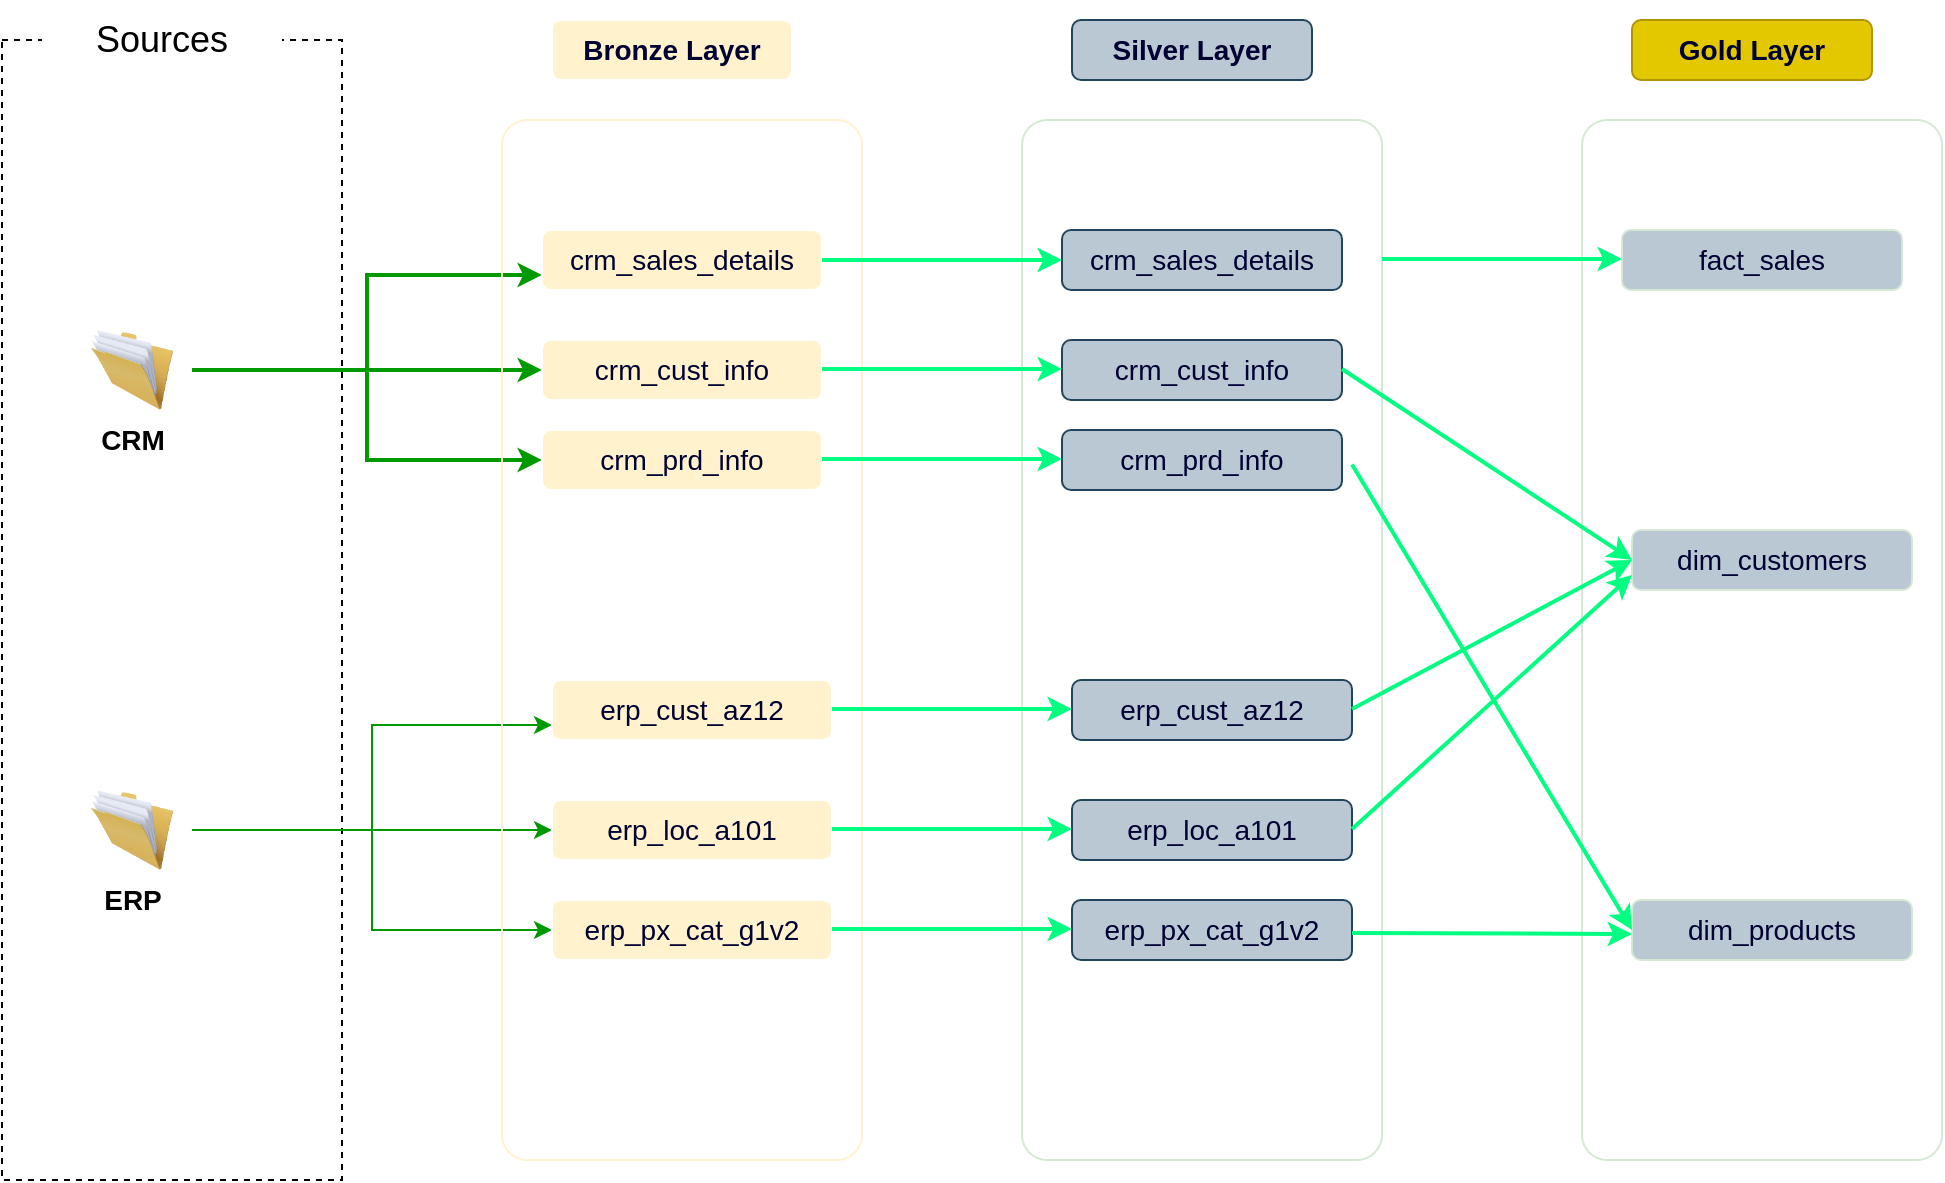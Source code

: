 <mxfile version="27.0.9">
  <diagram name="Page-1" id="YbG_gD7TnkDRAm2bFyGl">
    <mxGraphModel dx="1224" dy="1192" grid="1" gridSize="10" guides="1" tooltips="1" connect="1" arrows="1" fold="1" page="1" pageScale="1" pageWidth="1100" pageHeight="850" math="0" shadow="0">
      <root>
        <mxCell id="0" />
        <mxCell id="1" parent="0" />
        <mxCell id="KDW4vWOTH6h25RnNRjoE-1" value="" style="rounded=0;whiteSpace=wrap;html=1;dashed=1;fillColor=none;" parent="1" vertex="1">
          <mxGeometry x="30" y="230" width="170" height="570" as="geometry" />
        </mxCell>
        <mxCell id="KDW4vWOTH6h25RnNRjoE-3" value="&lt;font style=&quot;font-size: 18px;&quot;&gt;Sources&lt;/font&gt;" style="rounded=1;whiteSpace=wrap;html=1;strokeColor=none;" parent="1" vertex="1">
          <mxGeometry x="50" y="210" width="120" height="40" as="geometry" />
        </mxCell>
        <mxCell id="KDW4vWOTH6h25RnNRjoE-14" style="edgeStyle=orthogonalEdgeStyle;rounded=0;orthogonalLoop=1;jettySize=auto;html=1;exitX=1;exitY=0.5;exitDx=0;exitDy=0;entryX=0;entryY=0.75;entryDx=0;entryDy=0;strokeColor=#009900;strokeWidth=2;" parent="1" source="KDW4vWOTH6h25RnNRjoE-4" target="KDW4vWOTH6h25RnNRjoE-8" edge="1">
          <mxGeometry relative="1" as="geometry" />
        </mxCell>
        <mxCell id="KDW4vWOTH6h25RnNRjoE-15" style="edgeStyle=orthogonalEdgeStyle;rounded=0;orthogonalLoop=1;jettySize=auto;html=1;entryX=0;entryY=0.5;entryDx=0;entryDy=0;strokeColor=#009900;strokeWidth=2;" parent="1" source="KDW4vWOTH6h25RnNRjoE-4" target="KDW4vWOTH6h25RnNRjoE-9" edge="1">
          <mxGeometry relative="1" as="geometry" />
        </mxCell>
        <mxCell id="KDW4vWOTH6h25RnNRjoE-17" style="edgeStyle=orthogonalEdgeStyle;rounded=0;orthogonalLoop=1;jettySize=auto;html=1;entryX=0;entryY=0.5;entryDx=0;entryDy=0;strokeColor=#009900;strokeWidth=2;" parent="1" source="KDW4vWOTH6h25RnNRjoE-4" target="KDW4vWOTH6h25RnNRjoE-10" edge="1">
          <mxGeometry relative="1" as="geometry" />
        </mxCell>
        <mxCell id="KDW4vWOTH6h25RnNRjoE-4" value="&lt;font style=&quot;font-size: 14px;&quot;&gt;&lt;b&gt;CRM&lt;/b&gt;&lt;/font&gt;" style="image;html=1;image=img/lib/clip_art/general/Full_Folder_128x128.png" parent="1" vertex="1">
          <mxGeometry x="65" y="375" width="60" height="40" as="geometry" />
        </mxCell>
        <mxCell id="KDW4vWOTH6h25RnNRjoE-18" style="edgeStyle=orthogonalEdgeStyle;rounded=0;orthogonalLoop=1;jettySize=auto;html=1;entryX=0;entryY=0.75;entryDx=0;entryDy=0;strokeColor=#009900;" parent="1" source="KDW4vWOTH6h25RnNRjoE-5" target="KDW4vWOTH6h25RnNRjoE-11" edge="1">
          <mxGeometry relative="1" as="geometry" />
        </mxCell>
        <mxCell id="KDW4vWOTH6h25RnNRjoE-19" style="edgeStyle=orthogonalEdgeStyle;rounded=0;orthogonalLoop=1;jettySize=auto;html=1;entryX=0;entryY=0.5;entryDx=0;entryDy=0;strokeColor=#009900;" parent="1" source="KDW4vWOTH6h25RnNRjoE-5" target="KDW4vWOTH6h25RnNRjoE-12" edge="1">
          <mxGeometry relative="1" as="geometry" />
        </mxCell>
        <mxCell id="KDW4vWOTH6h25RnNRjoE-20" style="edgeStyle=orthogonalEdgeStyle;rounded=0;orthogonalLoop=1;jettySize=auto;html=1;entryX=0;entryY=0.5;entryDx=0;entryDy=0;strokeColor=#009900;" parent="1" source="KDW4vWOTH6h25RnNRjoE-5" target="KDW4vWOTH6h25RnNRjoE-13" edge="1">
          <mxGeometry relative="1" as="geometry" />
        </mxCell>
        <mxCell id="KDW4vWOTH6h25RnNRjoE-5" value="&lt;font style=&quot;font-size: 14px;&quot;&gt;&lt;b&gt;ERP&lt;/b&gt;&lt;/font&gt;" style="image;html=1;image=img/lib/clip_art/general/Full_Folder_128x128.png" parent="1" vertex="1">
          <mxGeometry x="65" y="605" width="60" height="40" as="geometry" />
        </mxCell>
        <mxCell id="KDW4vWOTH6h25RnNRjoE-6" value="" style="rounded=1;whiteSpace=wrap;html=1;fillColor=none;strokeColor=#FFF2CC;arcSize=7;" parent="1" vertex="1">
          <mxGeometry x="280" y="270" width="180" height="520" as="geometry" />
        </mxCell>
        <mxCell id="KDW4vWOTH6h25RnNRjoE-7" value="&lt;font style=&quot;font-size: 14px; color: rgb(0, 0, 51);&quot;&gt;&lt;b&gt;Bronze Layer&lt;/b&gt;&lt;/font&gt;" style="rounded=1;whiteSpace=wrap;html=1;strokeColor=#FFFFFF;fillColor=#FFF2CC;" parent="1" vertex="1">
          <mxGeometry x="305" y="220" width="120" height="30" as="geometry" />
        </mxCell>
        <mxCell id="KDW4vWOTH6h25RnNRjoE-8" value="&lt;font color=&quot;#000033&quot;&gt;&lt;span style=&quot;font-size: 14px;&quot;&gt;crm_sales_details&lt;/span&gt;&lt;/font&gt;" style="rounded=1;whiteSpace=wrap;html=1;strokeColor=#FFFFFF;fillColor=#FFF2CC;" parent="1" vertex="1">
          <mxGeometry x="300" y="325" width="140" height="30" as="geometry" />
        </mxCell>
        <mxCell id="KDW4vWOTH6h25RnNRjoE-9" value="&lt;font color=&quot;#000033&quot;&gt;&lt;span style=&quot;font-size: 14px;&quot;&gt;crm_cust_info&lt;/span&gt;&lt;/font&gt;" style="rounded=1;whiteSpace=wrap;html=1;strokeColor=#FFFFFF;fillColor=#FFF2CC;align=center;" parent="1" vertex="1">
          <mxGeometry x="300" y="380" width="140" height="30" as="geometry" />
        </mxCell>
        <mxCell id="KDW4vWOTH6h25RnNRjoE-10" value="&lt;font color=&quot;#000033&quot;&gt;&lt;span style=&quot;font-size: 14px;&quot;&gt;crm_prd_info&lt;/span&gt;&lt;/font&gt;" style="rounded=1;whiteSpace=wrap;html=1;strokeColor=#FFFFFF;fillColor=#FFF2CC;" parent="1" vertex="1">
          <mxGeometry x="300" y="425" width="140" height="30" as="geometry" />
        </mxCell>
        <mxCell id="KDW4vWOTH6h25RnNRjoE-11" value="&lt;font color=&quot;#000033&quot;&gt;&lt;span style=&quot;font-size: 14px;&quot;&gt;erp_cust_az12&lt;/span&gt;&lt;/font&gt;" style="rounded=1;whiteSpace=wrap;html=1;strokeColor=#FFFFFF;fillColor=#FFF2CC;" parent="1" vertex="1">
          <mxGeometry x="305" y="550" width="140" height="30" as="geometry" />
        </mxCell>
        <mxCell id="KDW4vWOTH6h25RnNRjoE-12" value="&lt;font color=&quot;#000033&quot;&gt;&lt;span style=&quot;font-size: 14px;&quot;&gt;erp_loc_a101&lt;/span&gt;&lt;/font&gt;" style="rounded=1;whiteSpace=wrap;html=1;strokeColor=#FFFFFF;fillColor=#FFF2CC;" parent="1" vertex="1">
          <mxGeometry x="305" y="610" width="140" height="30" as="geometry" />
        </mxCell>
        <mxCell id="KDW4vWOTH6h25RnNRjoE-13" value="&lt;font color=&quot;#000033&quot;&gt;&lt;span style=&quot;font-size: 14px;&quot;&gt;erp_px_cat_g1v2&lt;/span&gt;&lt;/font&gt;" style="rounded=1;whiteSpace=wrap;html=1;strokeColor=#FFFFFF;fillColor=#FFF2CC;" parent="1" vertex="1">
          <mxGeometry x="305" y="660" width="140" height="30" as="geometry" />
        </mxCell>
        <mxCell id="rI8X22IkAqgXYD7cuIS5-1" value="" style="rounded=1;whiteSpace=wrap;html=1;fillColor=none;strokeColor=#D5E8D4;arcSize=7;" parent="1" vertex="1">
          <mxGeometry x="540" y="270" width="180" height="520" as="geometry" />
        </mxCell>
        <mxCell id="rI8X22IkAqgXYD7cuIS5-2" value="&lt;font style=&quot;font-size: 14px; color: rgb(0, 0, 51);&quot;&gt;&lt;b&gt;Silver Layer&lt;/b&gt;&lt;/font&gt;" style="rounded=1;whiteSpace=wrap;html=1;strokeColor=#23445d;fillColor=#bac8d3;" parent="1" vertex="1">
          <mxGeometry x="565" y="220" width="120" height="30" as="geometry" />
        </mxCell>
        <mxCell id="rI8X22IkAqgXYD7cuIS5-3" value="&lt;font color=&quot;#000033&quot;&gt;&lt;span style=&quot;font-size: 14px;&quot;&gt;crm_sales_details&lt;/span&gt;&lt;/font&gt;" style="rounded=1;whiteSpace=wrap;html=1;strokeColor=#23445d;fillColor=#bac8d3;" parent="1" vertex="1">
          <mxGeometry x="560" y="325" width="140" height="30" as="geometry" />
        </mxCell>
        <mxCell id="rI8X22IkAqgXYD7cuIS5-4" value="&lt;font color=&quot;#000033&quot;&gt;&lt;span style=&quot;font-size: 14px;&quot;&gt;crm_cust_info&lt;/span&gt;&lt;/font&gt;" style="rounded=1;whiteSpace=wrap;html=1;strokeColor=#23445d;fillColor=#bac8d3;align=center;" parent="1" vertex="1">
          <mxGeometry x="560" y="380" width="140" height="30" as="geometry" />
        </mxCell>
        <mxCell id="rI8X22IkAqgXYD7cuIS5-5" value="&lt;font color=&quot;#000033&quot;&gt;&lt;span style=&quot;font-size: 14px;&quot;&gt;crm_prd_info&lt;/span&gt;&lt;/font&gt;" style="rounded=1;whiteSpace=wrap;html=1;strokeColor=#23445d;fillColor=#bac8d3;" parent="1" vertex="1">
          <mxGeometry x="560" y="425" width="140" height="30" as="geometry" />
        </mxCell>
        <mxCell id="rI8X22IkAqgXYD7cuIS5-6" value="&lt;font color=&quot;#000033&quot;&gt;&lt;span style=&quot;font-size: 14px;&quot;&gt;erp_cust_az12&lt;/span&gt;&lt;/font&gt;" style="rounded=1;whiteSpace=wrap;html=1;strokeColor=#23445d;fillColor=#bac8d3;" parent="1" vertex="1">
          <mxGeometry x="565" y="550" width="140" height="30" as="geometry" />
        </mxCell>
        <mxCell id="rI8X22IkAqgXYD7cuIS5-7" value="&lt;font color=&quot;#000033&quot;&gt;&lt;span style=&quot;font-size: 14px;&quot;&gt;erp_loc_a101&lt;/span&gt;&lt;/font&gt;" style="rounded=1;whiteSpace=wrap;html=1;strokeColor=#23445d;fillColor=#bac8d3;" parent="1" vertex="1">
          <mxGeometry x="565" y="610" width="140" height="30" as="geometry" />
        </mxCell>
        <mxCell id="rI8X22IkAqgXYD7cuIS5-8" value="&lt;font color=&quot;#000033&quot;&gt;&lt;span style=&quot;font-size: 14px;&quot;&gt;erp_px_cat_g1v2&lt;/span&gt;&lt;/font&gt;" style="rounded=1;whiteSpace=wrap;html=1;strokeColor=#23445d;fillColor=#bac8d3;" parent="1" vertex="1">
          <mxGeometry x="565" y="660" width="140" height="30" as="geometry" />
        </mxCell>
        <mxCell id="rI8X22IkAqgXYD7cuIS5-9" value="" style="endArrow=classic;html=1;rounded=0;exitX=1;exitY=0.5;exitDx=0;exitDy=0;strokeWidth=2;strokeColor=#00FF80;" parent="1" source="KDW4vWOTH6h25RnNRjoE-8" edge="1">
          <mxGeometry width="50" height="50" relative="1" as="geometry">
            <mxPoint x="510" y="390" as="sourcePoint" />
            <mxPoint x="560" y="340" as="targetPoint" />
          </mxGeometry>
        </mxCell>
        <mxCell id="rI8X22IkAqgXYD7cuIS5-10" value="" style="endArrow=classic;html=1;rounded=0;exitX=1;exitY=0.5;exitDx=0;exitDy=0;strokeWidth=2;strokeColor=#00FF80;" parent="1" edge="1">
          <mxGeometry width="50" height="50" relative="1" as="geometry">
            <mxPoint x="440" y="394.5" as="sourcePoint" />
            <mxPoint x="560" y="394.5" as="targetPoint" />
          </mxGeometry>
        </mxCell>
        <mxCell id="rI8X22IkAqgXYD7cuIS5-11" value="" style="endArrow=classic;html=1;rounded=0;exitX=1;exitY=0.5;exitDx=0;exitDy=0;strokeWidth=2;strokeColor=#00FF80;" parent="1" edge="1">
          <mxGeometry width="50" height="50" relative="1" as="geometry">
            <mxPoint x="440" y="439.5" as="sourcePoint" />
            <mxPoint x="560" y="439.5" as="targetPoint" />
          </mxGeometry>
        </mxCell>
        <mxCell id="rI8X22IkAqgXYD7cuIS5-15" value="" style="endArrow=classic;html=1;rounded=0;exitX=1;exitY=0.5;exitDx=0;exitDy=0;strokeWidth=2;strokeColor=#00FF80;" parent="1" edge="1">
          <mxGeometry width="50" height="50" relative="1" as="geometry">
            <mxPoint x="445" y="564.5" as="sourcePoint" />
            <mxPoint x="565" y="564.5" as="targetPoint" />
          </mxGeometry>
        </mxCell>
        <mxCell id="rI8X22IkAqgXYD7cuIS5-16" value="" style="endArrow=classic;html=1;rounded=0;exitX=1;exitY=0.5;exitDx=0;exitDy=0;strokeWidth=2;strokeColor=#00FF80;" parent="1" edge="1">
          <mxGeometry width="50" height="50" relative="1" as="geometry">
            <mxPoint x="445" y="624.5" as="sourcePoint" />
            <mxPoint x="565" y="624.5" as="targetPoint" />
          </mxGeometry>
        </mxCell>
        <mxCell id="rI8X22IkAqgXYD7cuIS5-17" value="" style="endArrow=classic;html=1;rounded=0;exitX=1;exitY=0.5;exitDx=0;exitDy=0;strokeWidth=2;strokeColor=#00FF80;" parent="1" edge="1">
          <mxGeometry width="50" height="50" relative="1" as="geometry">
            <mxPoint x="445" y="674.5" as="sourcePoint" />
            <mxPoint x="565" y="674.5" as="targetPoint" />
          </mxGeometry>
        </mxCell>
        <mxCell id="wPvxKe9pNS4DpwKc2_SB-1" value="" style="rounded=1;whiteSpace=wrap;html=1;fillColor=none;strokeColor=light-dark(#D5E8D4, #ccb30f);arcSize=7;" vertex="1" parent="1">
          <mxGeometry x="820" y="270" width="180" height="520" as="geometry" />
        </mxCell>
        <mxCell id="wPvxKe9pNS4DpwKc2_SB-2" value="&lt;font style=&quot;font-size: 14px; color: rgb(0, 0, 51);&quot;&gt;&lt;b&gt;Gold Layer&lt;/b&gt;&lt;/font&gt;" style="rounded=1;whiteSpace=wrap;html=1;strokeColor=#B09500;fillColor=#e3c800;fontColor=#000000;" vertex="1" parent="1">
          <mxGeometry x="845" y="220" width="120" height="30" as="geometry" />
        </mxCell>
        <mxCell id="wPvxKe9pNS4DpwKc2_SB-3" value="&lt;font color=&quot;#000033&quot;&gt;&lt;span style=&quot;font-size: 14px;&quot;&gt;fact_sales&lt;/span&gt;&lt;/font&gt;" style="rounded=1;whiteSpace=wrap;html=1;strokeColor=light-dark(#D5E8D4, #ccb30f);fillColor=#bac8d3;" vertex="1" parent="1">
          <mxGeometry x="840" y="325" width="140" height="30" as="geometry" />
        </mxCell>
        <mxCell id="wPvxKe9pNS4DpwKc2_SB-4" value="&lt;font color=&quot;#000033&quot;&gt;&lt;span style=&quot;font-size: 14px;&quot;&gt;dim_customers&lt;/span&gt;&lt;/font&gt;" style="rounded=1;whiteSpace=wrap;html=1;strokeColor=light-dark(#D5E8D4, #ccb30f);fillColor=#bac8d3;align=center;" vertex="1" parent="1">
          <mxGeometry x="845" y="475" width="140" height="30" as="geometry" />
        </mxCell>
        <mxCell id="wPvxKe9pNS4DpwKc2_SB-5" value="&lt;font color=&quot;#000033&quot;&gt;&lt;span style=&quot;font-size: 14px;&quot;&gt;dim_products&lt;/span&gt;&lt;/font&gt;" style="rounded=1;whiteSpace=wrap;html=1;strokeColor=light-dark(#D5E8D4, #ccb30f);fillColor=#bac8d3;" vertex="1" parent="1">
          <mxGeometry x="845" y="660" width="140" height="30" as="geometry" />
        </mxCell>
        <mxCell id="wPvxKe9pNS4DpwKc2_SB-9" value="" style="endArrow=classic;html=1;rounded=0;exitX=1;exitY=0.5;exitDx=0;exitDy=0;strokeWidth=2;strokeColor=#00FF80;" edge="1" parent="1">
          <mxGeometry width="50" height="50" relative="1" as="geometry">
            <mxPoint x="720" y="339.5" as="sourcePoint" />
            <mxPoint x="840" y="339.5" as="targetPoint" />
          </mxGeometry>
        </mxCell>
        <mxCell id="wPvxKe9pNS4DpwKc2_SB-10" value="" style="endArrow=classic;html=1;rounded=0;exitX=1;exitY=0.5;exitDx=0;exitDy=0;strokeWidth=2;strokeColor=#00FF80;entryX=0;entryY=0.5;entryDx=0;entryDy=0;" edge="1" parent="1" target="wPvxKe9pNS4DpwKc2_SB-4">
          <mxGeometry width="50" height="50" relative="1" as="geometry">
            <mxPoint x="700" y="394.5" as="sourcePoint" />
            <mxPoint x="820" y="394.5" as="targetPoint" />
          </mxGeometry>
        </mxCell>
        <mxCell id="wPvxKe9pNS4DpwKc2_SB-11" value="" style="endArrow=classic;html=1;rounded=0;exitX=1;exitY=0.5;exitDx=0;exitDy=0;strokeWidth=2;strokeColor=#00FF80;entryX=0;entryY=0.5;entryDx=0;entryDy=0;" edge="1" parent="1" target="wPvxKe9pNS4DpwKc2_SB-4">
          <mxGeometry width="50" height="50" relative="1" as="geometry">
            <mxPoint x="705" y="564.5" as="sourcePoint" />
            <mxPoint x="825" y="564.5" as="targetPoint" />
          </mxGeometry>
        </mxCell>
        <mxCell id="wPvxKe9pNS4DpwKc2_SB-12" value="" style="endArrow=classic;html=1;rounded=0;exitX=1;exitY=0.5;exitDx=0;exitDy=0;strokeWidth=2;strokeColor=#00FF80;entryX=0;entryY=0.75;entryDx=0;entryDy=0;" edge="1" parent="1" target="wPvxKe9pNS4DpwKc2_SB-4">
          <mxGeometry width="50" height="50" relative="1" as="geometry">
            <mxPoint x="705" y="624.5" as="sourcePoint" />
            <mxPoint x="845" y="550" as="targetPoint" />
          </mxGeometry>
        </mxCell>
        <mxCell id="wPvxKe9pNS4DpwKc2_SB-13" value="" style="endArrow=classic;html=1;rounded=0;exitX=1;exitY=0.5;exitDx=0;exitDy=0;strokeWidth=2;strokeColor=#00FF80;entryX=0;entryY=0.5;entryDx=0;entryDy=0;" edge="1" parent="1" target="wPvxKe9pNS4DpwKc2_SB-5">
          <mxGeometry width="50" height="50" relative="1" as="geometry">
            <mxPoint x="705" y="442.25" as="sourcePoint" />
            <mxPoint x="850" y="537.75" as="targetPoint" />
          </mxGeometry>
        </mxCell>
        <mxCell id="wPvxKe9pNS4DpwKc2_SB-14" value="" style="endArrow=classic;html=1;rounded=0;exitX=1;exitY=0.5;exitDx=0;exitDy=0;strokeWidth=2;strokeColor=#00FF80;" edge="1" parent="1">
          <mxGeometry width="50" height="50" relative="1" as="geometry">
            <mxPoint x="705" y="676.5" as="sourcePoint" />
            <mxPoint x="845" y="677" as="targetPoint" />
          </mxGeometry>
        </mxCell>
      </root>
    </mxGraphModel>
  </diagram>
</mxfile>
